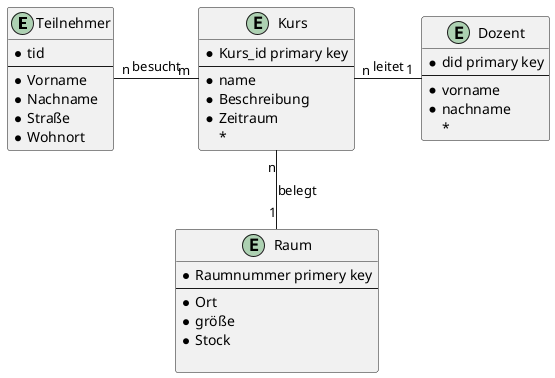@startuml name Kurs 
entity Teilnehmer {
    * tid 
    --
    * Vorname
    * Nachname
    * Straße
    * Wohnort
}

entity Kurs {
    * Kurs_id primary key 
    --
    * name
    * Beschreibung 
    * Zeitraum
    * 
}

entity Raum {
    * Raumnummer primery key 
    --
    * Ort 
    * größe
    * Stock

}

entity Dozent {
    * did primary key 
    --
    * vorname
    * nachname
    * 
}
'' Beziehunngen 
Teilnehmer "n" - "m" Kurs: besucht
Kurs "n" - "1" Dozent: leitet
Kurs "n" -- "1" Raum: belegt

@endeuml